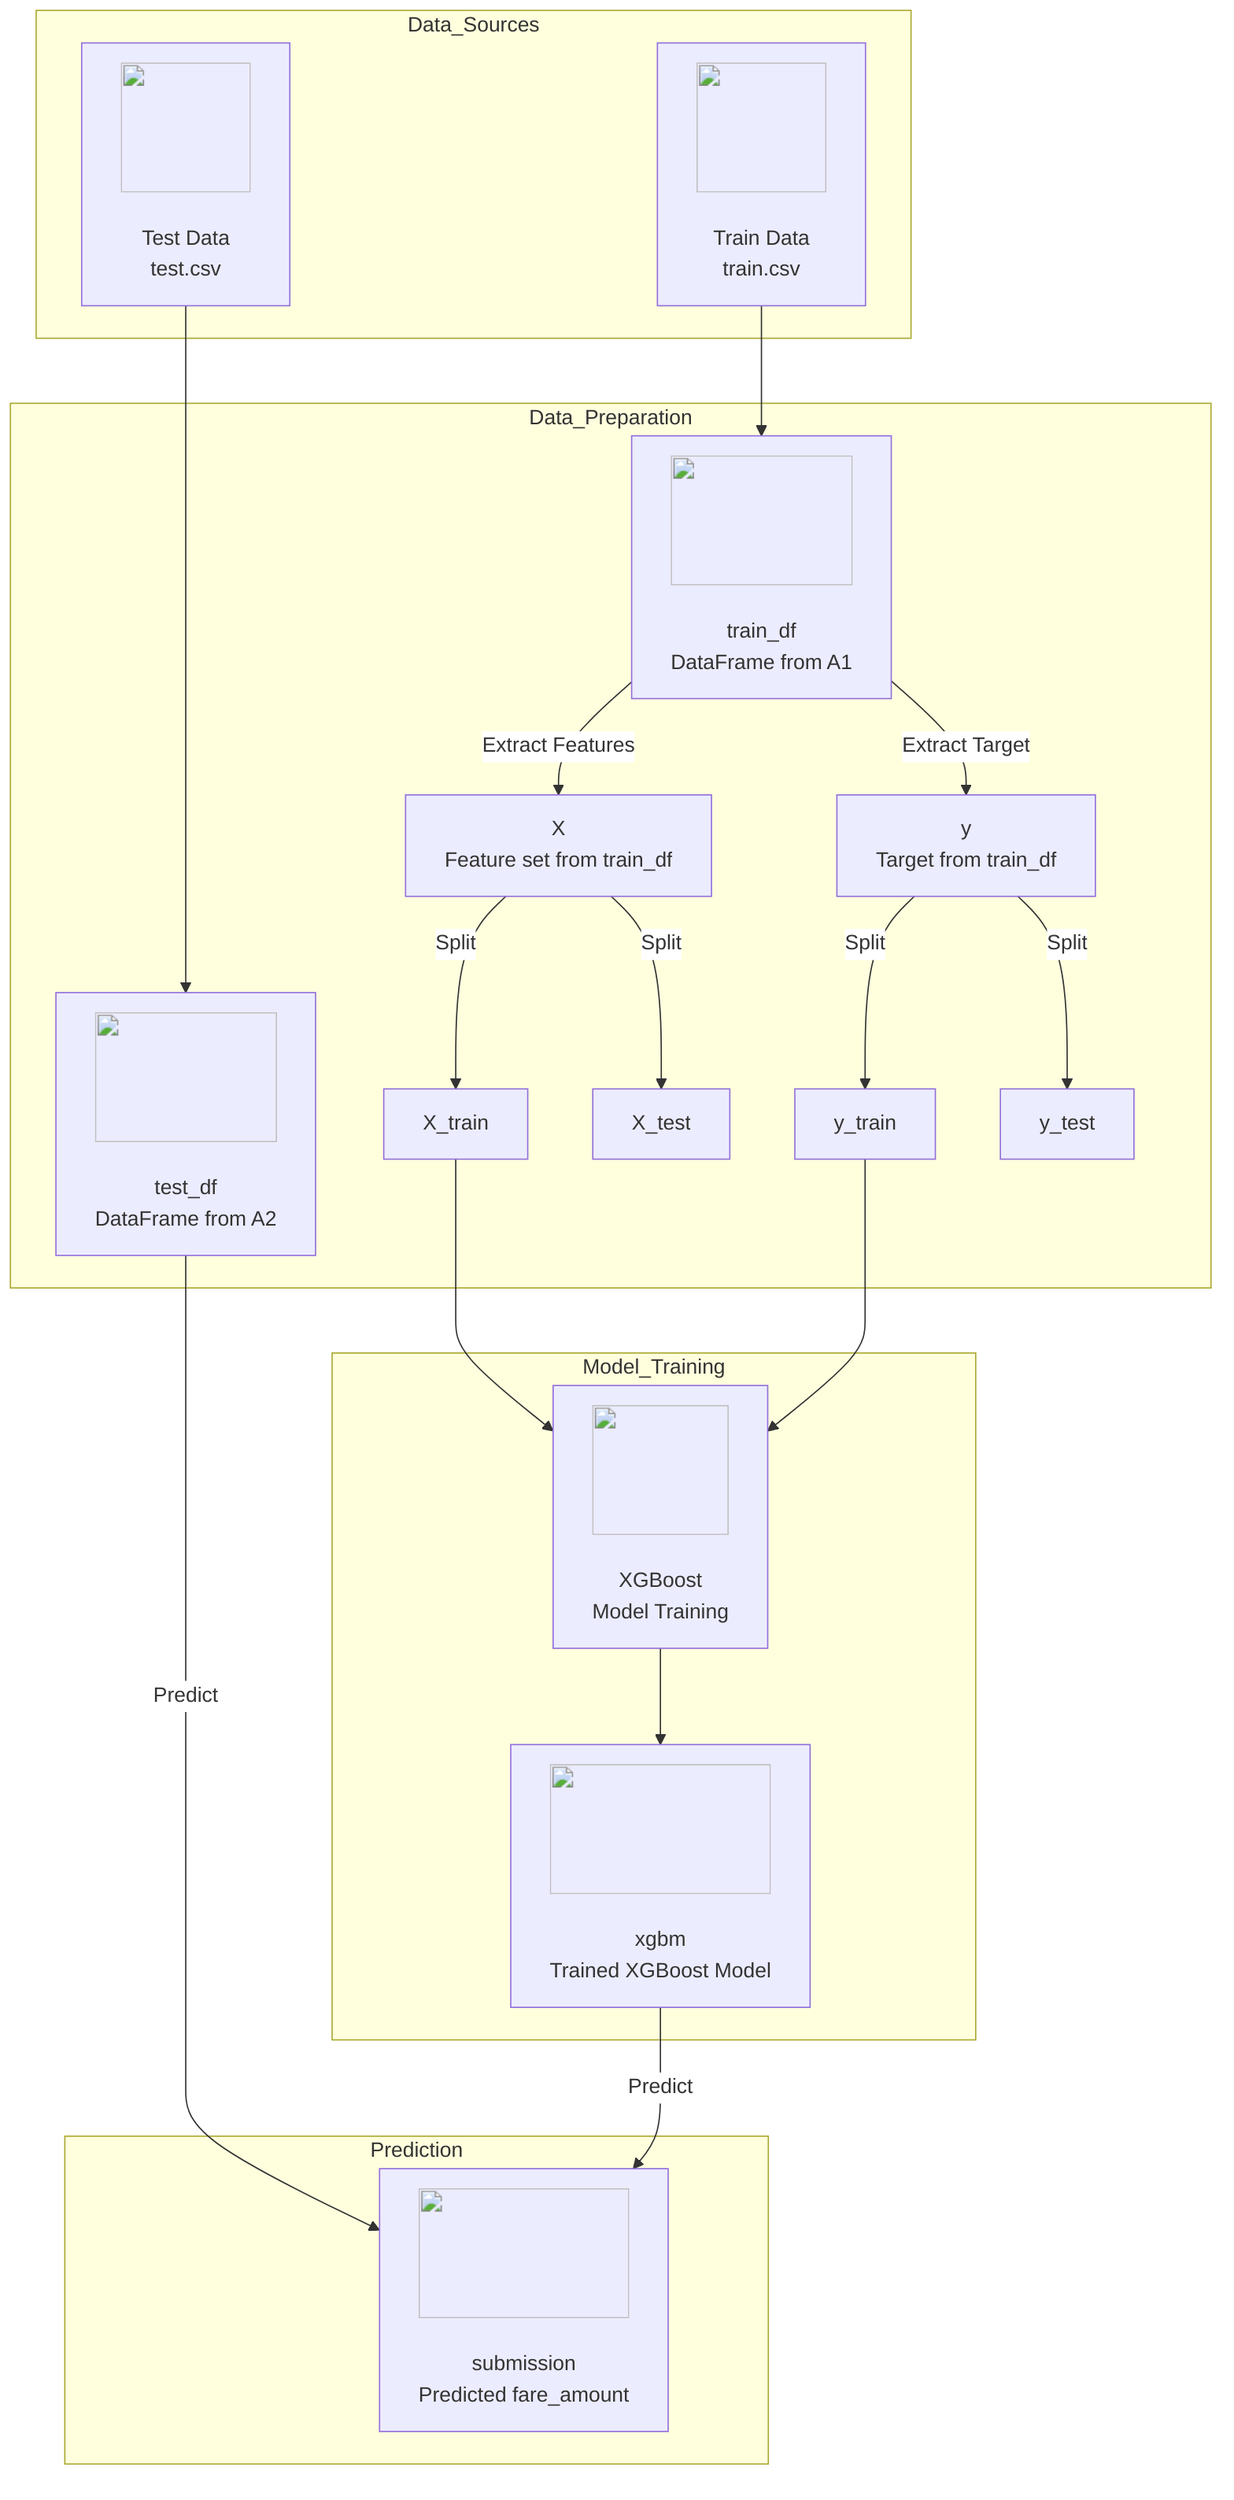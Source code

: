 %%{init: {"theme": "default", "themeVariables": {"primaryColor": "#ffcc00", "edgeLabelBackground":"#ffffff", "tertiaryColor": "#fff"}}}%%
flowchart TD
    subgraph Data_Sources
        A1[<img src='icons/file.svg' width=100 height=100/> <br/> Train Data\ntrain.csv]
        A2[<img src='icons/file.svg' width=100 height=100/> <br/> Test Data\ntest.csv]
    end

    subgraph Data_Preparation
        B1[<img src='icons/table.svg' width=100 height=100/> <br/> train_df\nDataFrame from A1] 
        B2[<img src='icons/table.svg' width=100 height=100/> <br/> test_df\nDataFrame from A2]
        B3[X\nFeature set from train_df]
        B4[y\nTarget from train_df]
        B5[X_train] 
        B6[X_test]
        B7[y_train]
        B8[y_test]
    end
    
    subgraph Model_Training
        C1[<img src='icons/brain.svg' width=100 height=100/> <br/> XGBoost\nModel Training]
        C2[<img src='icons/brain.svg' width=100 height=100/> <br/> xgbm\nTrained XGBoost Model]
    end

    subgraph Prediction
        D1[<img src='icons/file.svg' width=100 height=100/> <br/> submission\nPredicted fare_amount]
    end
    
    A1 --> B1
    A2 --> B2
    
    B1 -->|Extract Features| B3
    B1 -->|Extract Target| B4

    B3 -->|Split| B5
    B3 -->|Split| B6
    B4 -->|Split| B7
    B4 -->|Split| B8
    
    B5 --> C1
    B7 --> C1
    C1 --> C2
    
    B2 -->|Predict| D1
    C2 -->|Predict| D1